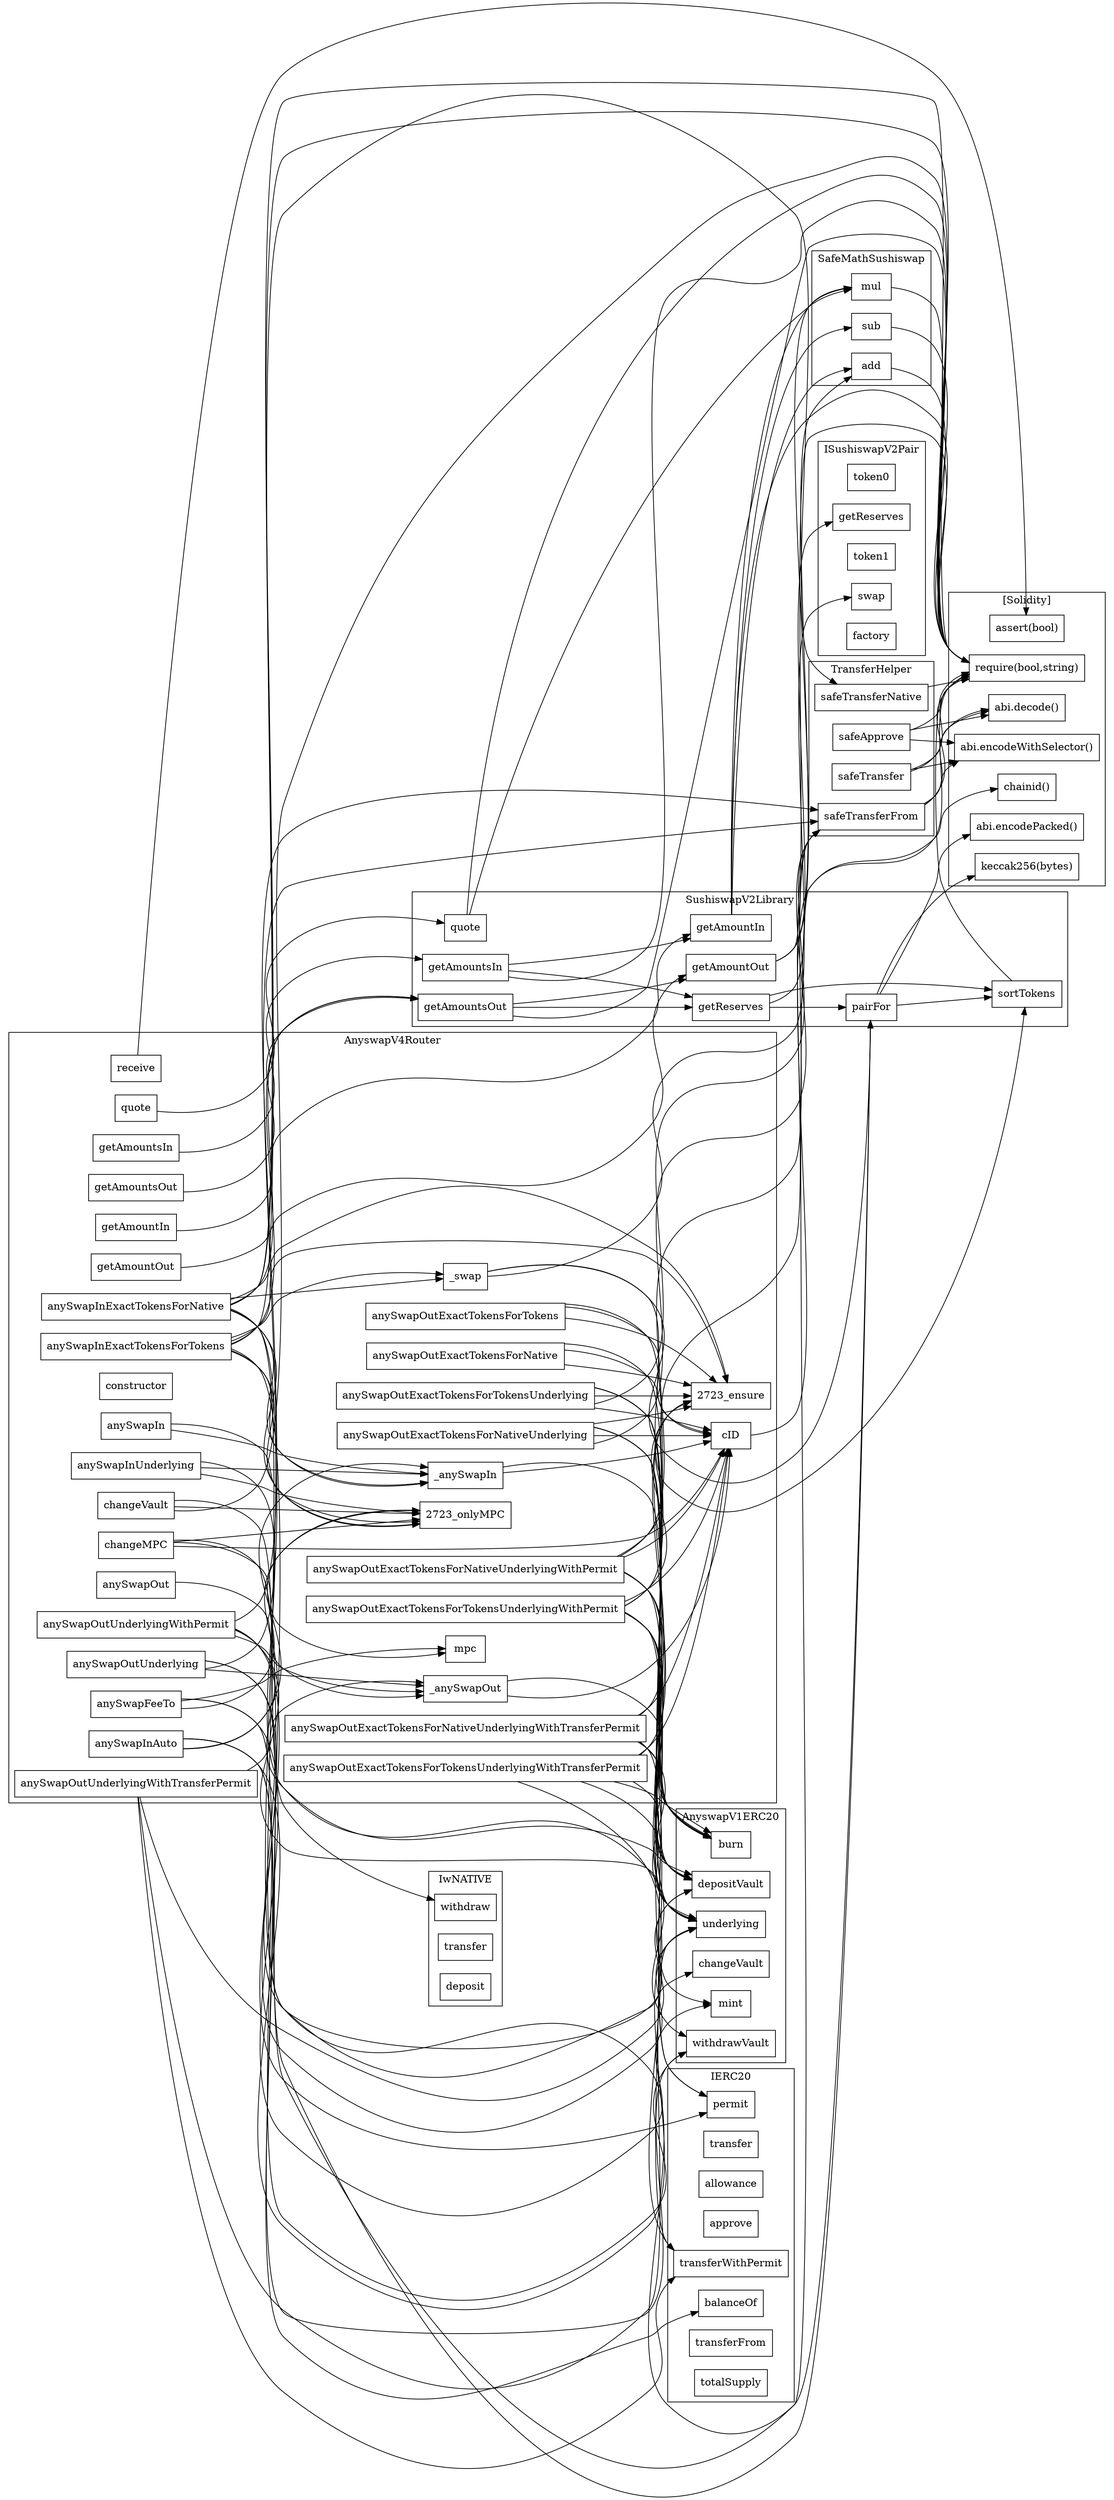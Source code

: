 strict digraph {
rankdir="LR"
node [shape=box]
subgraph cluster_2723_AnyswapV4Router {
label = "AnyswapV4Router"
"2723_anySwapOutExactTokensForNativeUnderlying" [label="anySwapOutExactTokensForNativeUnderlying"]
"2723__anySwapOut" [label="_anySwapOut"]
"2723_changeMPC" [label="changeMPC"]
"2723_getAmountsOut" [label="getAmountsOut"]
"2723_anySwapInExactTokensForNative" [label="anySwapInExactTokensForNative"]
"2723_getAmountsIn" [label="getAmountsIn"]
"2723_anySwapOutUnderlying" [label="anySwapOutUnderlying"]
"2723_anySwapInAuto" [label="anySwapInAuto"]
"2723_anySwapFeeTo" [label="anySwapFeeTo"]
"2723_cID" [label="cID"]
"2723_getAmountIn" [label="getAmountIn"]
"2723_anySwapOutExactTokensForTokens" [label="anySwapOutExactTokensForTokens"]
"2723_constructor" [label="constructor"]
"2723_anySwapOutExactTokensForNativeUnderlyingWithTransferPermit" [label="anySwapOutExactTokensForNativeUnderlyingWithTransferPermit"]
"2723_anySwapOutUnderlyingWithPermit" [label="anySwapOutUnderlyingWithPermit"]
"2723_anySwapOutExactTokensForNativeUnderlyingWithPermit" [label="anySwapOutExactTokensForNativeUnderlyingWithPermit"]
"2723_anySwapOutExactTokensForTokensUnderlying" [label="anySwapOutExactTokensForTokensUnderlying"]
"2723_anySwapIn" [label="anySwapIn"]
"2723_quote" [label="quote"]
"2723_anySwapInUnderlying" [label="anySwapInUnderlying"]
"2723_anySwapOutUnderlyingWithTransferPermit" [label="anySwapOutUnderlyingWithTransferPermit"]
"2723_getAmountOut" [label="getAmountOut"]
"2723_receive" [label="receive"]
"2723_anySwapOut" [label="anySwapOut"]
"2723_anySwapOutExactTokensForNative" [label="anySwapOutExactTokensForNative"]
"2723_anySwapOutExactTokensForTokensUnderlyingWithPermit" [label="anySwapOutExactTokensForTokensUnderlyingWithPermit"]
"2723__anySwapIn" [label="_anySwapIn"]
"2723_anySwapInExactTokensForTokens" [label="anySwapInExactTokensForTokens"]
"2723_anySwapOutExactTokensForTokensUnderlyingWithTransferPermit" [label="anySwapOutExactTokensForTokensUnderlyingWithTransferPermit"]
"2723__swap" [label="_swap"]
"2723_mpc" [label="mpc"]
"2723_changeVault" [label="changeVault"]
"2723_changeMPC" -> "2723_mpc"
"2723_anySwapOutUnderlyingWithTransferPermit" -> "2723__anySwapOut"
"2723_anySwapOutExactTokensForTokensUnderlyingWithTransferPermit" -> "2723_ensure"
"2723_anySwapOutExactTokensForNativeUnderlyingWithTransferPermit" -> "2723_ensure"
"2723_anySwapInAuto" -> "2723_onlyMPC"
"2723_anySwapInAuto" -> "2723__anySwapIn"
"2723_anySwapOutExactTokensForNative" -> "2723_ensure"
"2723_anySwapOutExactTokensForNativeUnderlyingWithPermit" -> "2723_cID"
"2723_anySwapInExactTokensForNative" -> "2723_onlyMPC"
"2723_anySwapOutExactTokensForTokensUnderlyingWithPermit" -> "2723_cID"
"2723_anySwapOutExactTokensForTokens" -> "2723_ensure"
"2723_anySwapInExactTokensForNative" -> "2723__swap"
"2723_anySwapOutUnderlying" -> "2723__anySwapOut"
"2723_anySwapInExactTokensForNative" -> "2723__anySwapIn"
"2723_anySwapInExactTokensForTokens" -> "2723_ensure"
"2723__anySwapIn" -> "2723_cID"
"2723_anySwapOutExactTokensForTokensUnderlyingWithTransferPermit" -> "2723_cID"
"2723_changeMPC" -> "2723_cID"
"2723_anySwapOut" -> "2723__anySwapOut"
"2723_anySwapOutExactTokensForNativeUnderlyingWithPermit" -> "2723_ensure"
"2723_anySwapInExactTokensForTokens" -> "2723_onlyMPC"
"2723_changeVault" -> "2723_onlyMPC"
"2723_anySwapOutExactTokensForNativeUnderlying" -> "2723_cID"
"2723_anySwapFeeTo" -> "2723_mpc"
"2723_anySwapOutExactTokensForTokens" -> "2723_cID"
"2723_anySwapFeeTo" -> "2723_onlyMPC"
"2723_anySwapIn" -> "2723__anySwapIn"
"2723_anySwapInExactTokensForNative" -> "2723_ensure"
"2723_anySwapInExactTokensForTokens" -> "2723__swap"
"2723_anySwapInUnderlying" -> "2723__anySwapIn"
"2723_anySwapOutExactTokensForTokensUnderlying" -> "2723_ensure"
"2723_anySwapOutUnderlyingWithPermit" -> "2723__anySwapOut"
"2723_anySwapOutExactTokensForTokensUnderlying" -> "2723_cID"
"2723_anySwapOutExactTokensForNativeUnderlying" -> "2723_ensure"
"2723_changeMPC" -> "2723_onlyMPC"
"2723_anySwapIn" -> "2723_onlyMPC"
"2723_anySwapOutExactTokensForNativeUnderlyingWithTransferPermit" -> "2723_cID"
"2723_anySwapOutExactTokensForNative" -> "2723_cID"
"2723_anySwapInUnderlying" -> "2723_onlyMPC"
"2723_anySwapInExactTokensForTokens" -> "2723__anySwapIn"
"2723__anySwapOut" -> "2723_cID"
"2723_anySwapOutExactTokensForTokensUnderlyingWithPermit" -> "2723_ensure"
}subgraph cluster_739_TransferHelper {
label = "TransferHelper"
"739_safeApprove" [label="safeApprove"]
"739_safeTransferNative" [label="safeTransferNative"]
"739_safeTransfer" [label="safeTransfer"]
"739_safeTransferFrom" [label="safeTransferFrom"]
}subgraph cluster_37_ISushiswapV2Pair {
label = "ISushiswapV2Pair"
"37_token0" [label="token0"]
"37_getReserves" [label="getReserves"]
"37_token1" [label="token1"]
"37_swap" [label="swap"]
"37_factory" [label="factory"]
}subgraph cluster_581_SushiswapV2Library {
label = "SushiswapV2Library"
"581_getAmountIn" [label="getAmountIn"]
"581_quote" [label="quote"]
"581_pairFor" [label="pairFor"]
"581_getAmountOut" [label="getAmountOut"]
"581_getAmountsOut" [label="getAmountsOut"]
"581_sortTokens" [label="sortTokens"]
"581_getReserves" [label="getReserves"]
"581_getAmountsIn" [label="getAmountsIn"]
"581_getAmountsOut" -> "581_getReserves"
"581_getReserves" -> "581_pairFor"
"581_getAmountsOut" -> "581_getAmountOut"
"581_pairFor" -> "581_sortTokens"
"581_getAmountsIn" -> "581_getReserves"
"581_getReserves" -> "581_sortTokens"
"581_getAmountsIn" -> "581_getAmountIn"
}subgraph cluster_808_AnyswapV1ERC20 {
label = "AnyswapV1ERC20"
"808_burn" [label="burn"]
"808_changeVault" [label="changeVault"]
"808_mint" [label="mint"]
"808_withdrawVault" [label="withdrawVault"]
"808_depositVault" [label="depositVault"]
"808_underlying" [label="underlying"]
}subgraph cluster_110_SafeMathSushiswap {
label = "SafeMathSushiswap"
"110_mul" [label="mul"]
"110_sub" [label="sub"]
"110_add" [label="add"]
}subgraph cluster_912_IERC20 {
label = "IERC20"
"912_balanceOf" [label="balanceOf"]
"912_transfer" [label="transfer"]
"912_allowance" [label="allowance"]
"912_approve" [label="approve"]
"912_transferWithPermit" [label="transferWithPermit"]
"912_permit" [label="permit"]
"912_transferFrom" [label="transferFrom"]
"912_totalSupply" [label="totalSupply"]
}subgraph cluster_757_IwNATIVE {
label = "IwNATIVE"
"757_withdraw" [label="withdraw"]
"757_transfer" [label="transfer"]
"757_deposit" [label="deposit"]
}subgraph cluster_solidity {
label = "[Solidity]"
"abi.encodePacked()" 
"assert(bool)" 
"keccak256(bytes)" 
"abi.encodeWithSelector()" 
"abi.decode()" 
"require(bool,string)" 
"chainid()" 
"2723_receive" -> "assert(bool)"
"581_getAmountOut" -> "require(bool,string)"
"110_sub" -> "require(bool,string)"
"2723_anySwapInExactTokensForTokens" -> "require(bool,string)"
"581_pairFor" -> "abi.encodePacked()"
"739_safeTransferFrom" -> "require(bool,string)"
"2723_changeVault" -> "require(bool,string)"
"110_add" -> "require(bool,string)"
"581_sortTokens" -> "require(bool,string)"
"739_safeTransfer" -> "require(bool,string)"
"2723_anySwapInExactTokensForNative" -> "require(bool,string)"
"739_safeTransferFrom" -> "abi.encodeWithSelector()"
"581_pairFor" -> "keccak256(bytes)"
"739_safeTransferNative" -> "require(bool,string)"
"739_safeTransferFrom" -> "abi.decode()"
"739_safeApprove" -> "abi.decode()"
"581_getAmountsOut" -> "require(bool,string)"
"581_getAmountIn" -> "require(bool,string)"
"110_mul" -> "require(bool,string)"
"739_safeTransfer" -> "abi.encodeWithSelector()"
"2723_changeMPC" -> "require(bool,string)"
"581_getAmountsIn" -> "require(bool,string)"
"2723_cID" -> "chainid()"
"739_safeTransfer" -> "abi.decode()"
"581_quote" -> "require(bool,string)"
"739_safeApprove" -> "abi.encodeWithSelector()"
"739_safeApprove" -> "require(bool,string)"
}"2723_anySwapOutUnderlying" -> "808_depositVault"
"2723_changeVault" -> "808_changeVault"
"2723_anySwapOutExactTokensForTokensUnderlyingWithTransferPermit" -> "912_transferWithPermit"
"2723_anySwapOutExactTokensForNativeUnderlyingWithPermit" -> "912_permit"
"2723_anySwapInAuto" -> "808_underlying"
"2723_anySwapOutExactTokensForTokensUnderlyingWithPermit" -> "808_burn"
"2723_anySwapOutExactTokensForNativeUnderlyingWithTransferPermit" -> "808_depositVault"
"2723_anySwapOutExactTokensForNativeUnderlyingWithTransferPermit" -> "912_transferWithPermit"
"2723_anySwapOutUnderlyingWithPermit" -> "808_underlying"
"581_quote" -> "110_mul"
"2723_anySwapInExactTokensForNative" -> "581_pairFor"
"2723_anySwapOutExactTokensForNativeUnderlyingWithTransferPermit" -> "808_burn"
"2723_anySwapOutExactTokensForTokensUnderlying" -> "808_depositVault"
"2723_anySwapOutUnderlyingWithTransferPermit" -> "912_transferWithPermit"
"2723_anySwapOutExactTokensForTokensUnderlyingWithPermit" -> "912_permit"
"2723_anySwapFeeTo" -> "808_mint"
"2723_getAmountsOut" -> "581_getAmountsOut"
"2723_getAmountsIn" -> "581_getAmountsIn"
"2723_anySwapOutUnderlyingWithPermit" -> "808_depositVault"
"2723_quote" -> "581_quote"
"2723_anySwapInUnderlying" -> "808_withdrawVault"
"2723_anySwapOutUnderlying" -> "808_underlying"
"2723_anySwapOutExactTokensForNative" -> "808_burn"
"2723_anySwapOutExactTokensForNativeUnderlying" -> "808_burn"
"2723__swap" -> "37_swap"
"2723_anySwapInExactTokensForNative" -> "581_getAmountsOut"
"2723_anySwapInAuto" -> "808_withdrawVault"
"2723_anySwapFeeTo" -> "808_withdrawVault"
"581_getAmountIn" -> "110_sub"
"581_getAmountOut" -> "110_mul"
"2723_anySwapOutUnderlyingWithPermit" -> "739_safeTransferFrom"
"2723_anySwapOutExactTokensForTokensUnderlying" -> "808_burn"
"2723_anySwapOutUnderlyingWithTransferPermit" -> "808_depositVault"
"2723__swap" -> "581_sortTokens"
"2723_anySwapOutExactTokensForNativeUnderlyingWithPermit" -> "808_depositVault"
"2723_anySwapOutExactTokensForNativeUnderlyingWithTransferPermit" -> "808_underlying"
"2723_anySwapOutUnderlying" -> "739_safeTransferFrom"
"581_getAmountOut" -> "110_add"
"581_getAmountIn" -> "110_add"
"2723__swap" -> "581_pairFor"
"2723_anySwapOutExactTokensForTokensUnderlyingWithTransferPermit" -> "808_burn"
"2723_anySwapOutExactTokensForNativeUnderlyingWithPermit" -> "739_safeTransferFrom"
"2723_anySwapOutExactTokensForTokensUnderlyingWithPermit" -> "808_underlying"
"581_getReserves" -> "37_getReserves"
"2723_anySwapOutExactTokensForTokensUnderlyingWithPermit" -> "808_depositVault"
"2723_anySwapOutUnderlyingWithTransferPermit" -> "808_underlying"
"2723_anySwapOutExactTokensForNativeUnderlying" -> "808_underlying"
"2723__anySwapIn" -> "808_mint"
"2723_getAmountIn" -> "581_getAmountIn"
"2723_anySwapInExactTokensForTokens" -> "581_pairFor"
"2723__anySwapOut" -> "808_burn"
"2723_anySwapOutExactTokensForNativeUnderlyingWithPermit" -> "808_burn"
"2723_anySwapOutExactTokensForTokensUnderlying" -> "739_safeTransferFrom"
"2723_anySwapOutExactTokensForNativeUnderlying" -> "739_safeTransferFrom"
"2723_anySwapInExactTokensForNative" -> "739_safeTransferNative"
"2723_anySwapOutUnderlyingWithPermit" -> "912_permit"
"2723_anySwapOutExactTokensForTokensUnderlyingWithPermit" -> "739_safeTransferFrom"
"2723_anySwapInExactTokensForTokens" -> "581_getAmountsOut"
"2723_anySwapOutExactTokensForTokensUnderlying" -> "808_underlying"
"2723_anySwapOutExactTokensForTokensUnderlyingWithTransferPermit" -> "808_depositVault"
"2723_anySwapInExactTokensForNative" -> "757_withdraw"
"2723_getAmountOut" -> "581_getAmountOut"
"2723_anySwapOutExactTokensForTokens" -> "808_burn"
"2723_anySwapOutExactTokensForNativeUnderlying" -> "808_depositVault"
"2723_anySwapInAuto" -> "912_balanceOf"
"581_getAmountIn" -> "110_mul"
"2723_anySwapOutExactTokensForTokensUnderlyingWithTransferPermit" -> "808_underlying"
"2723_anySwapOutExactTokensForNativeUnderlyingWithPermit" -> "808_underlying"
}